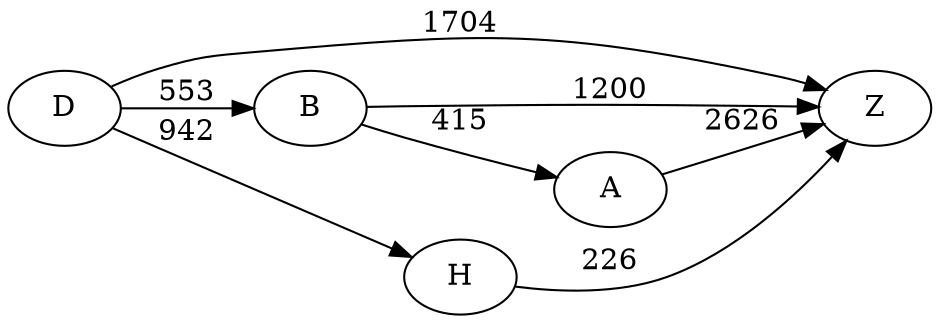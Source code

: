 digraph G {
	rankdir=LR size="8,5"
	D
	Z
	D -> Z [label=1704]
	D
	B
	D -> B [label=553]
	D
	H
	D -> H [label=942]
	B
	Z
	B -> Z [label=1200]
	B
	A
	B -> A [label=415]
	H
	Z
	H -> Z [label=226]
	A
	Z
	A -> Z [label=2626]
}
